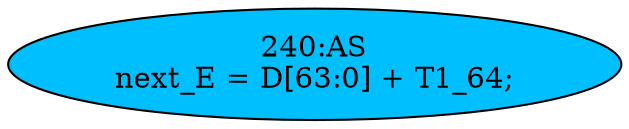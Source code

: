 strict digraph "" {
	node [label="\N"];
	"240:AS"	 [ast="<pyverilog.vparser.ast.Assign object at 0x7f65e4bcded0>",
		def_var="['next_E']",
		fillcolor=deepskyblue,
		label="240:AS
next_E = D[63:0] + T1_64;",
		statements="[]",
		style=filled,
		typ=Assign,
		use_var="['D', 'T1_64']"];
}
